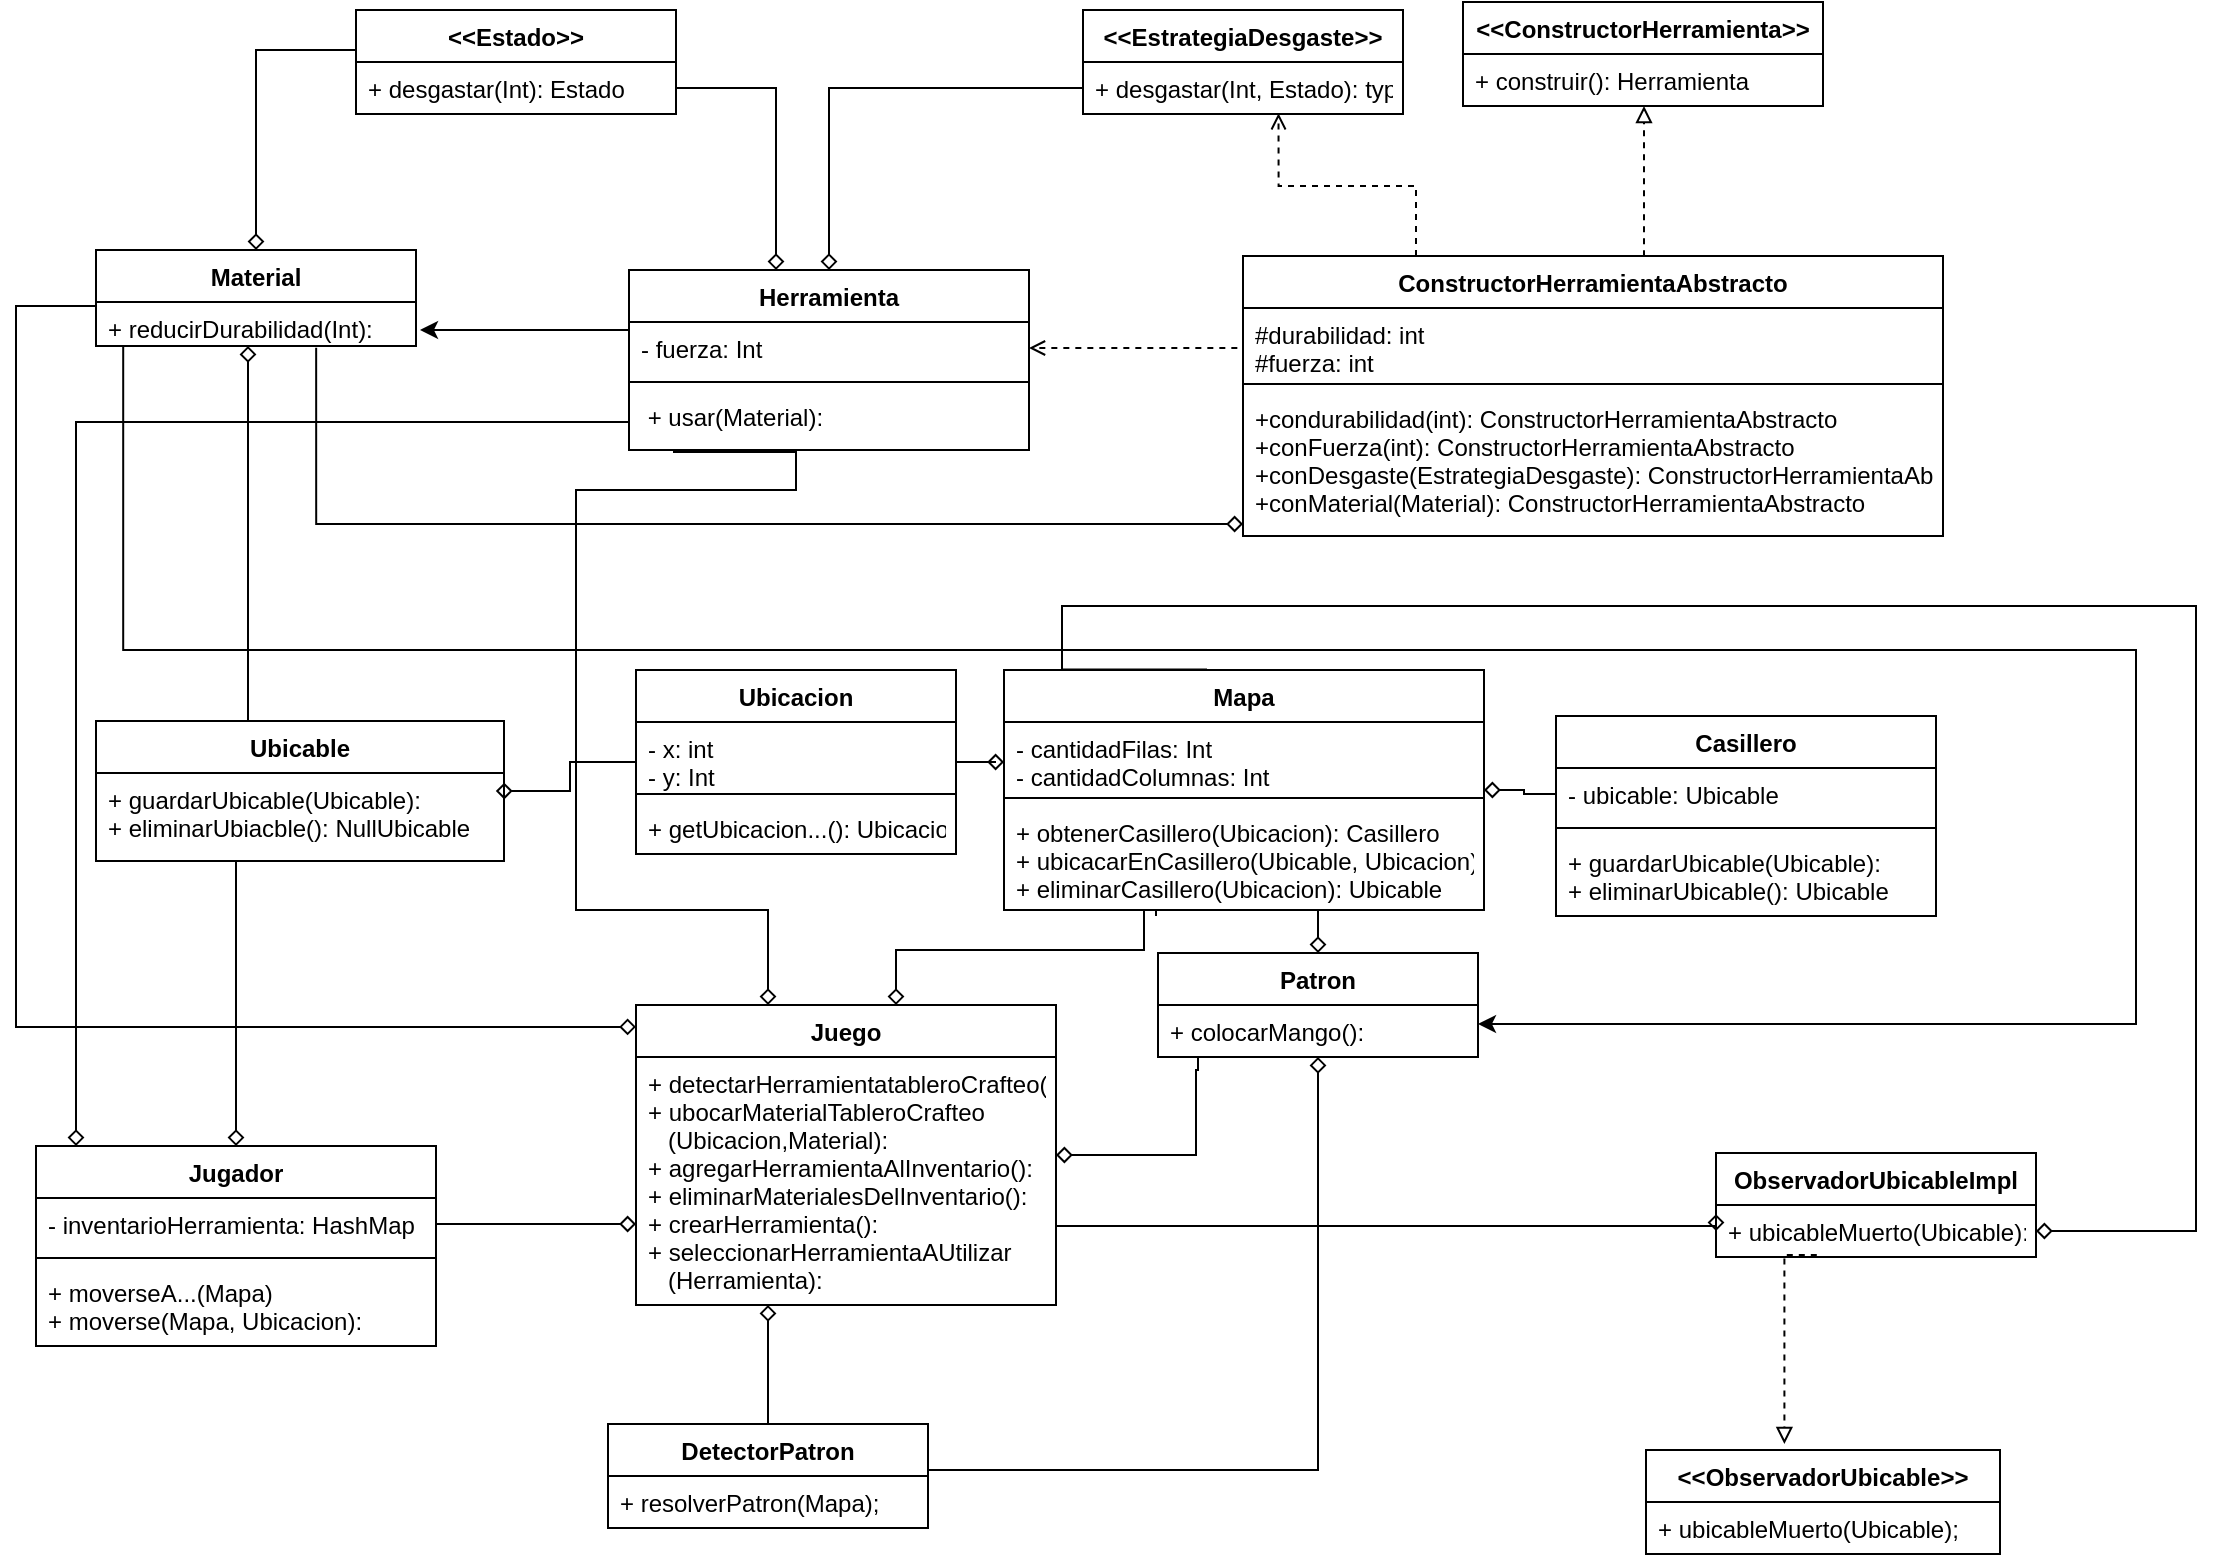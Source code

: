 <mxfile version="10.8.9" type="github"><diagram id="x8aThbRtibZQAAcUpVlU" name="PÃ¡gina-1"><mxGraphModel dx="800" dy="450" grid="1" gridSize="10" guides="1" tooltips="1" connect="1" arrows="1" fold="1" page="1" pageScale="1" pageWidth="1169" pageHeight="827" math="0" shadow="0"><root><mxCell id="0"/><mxCell id="1" parent="0"/><mxCell id="Gyk1x-fiqYjimLR4F-0H-37" style="edgeStyle=orthogonalEdgeStyle;rounded=0;orthogonalLoop=1;jettySize=auto;html=1;startArrow=diamond;startFill=0;endArrow=none;endFill=0;" parent="1" source="Gyk1x-fiqYjimLR4F-0H-1" target="Gyk1x-fiqYjimLR4F-0H-16" edge="1"><mxGeometry relative="1" as="geometry"><Array as="points"><mxPoint x="410" y="69"/></Array></mxGeometry></mxCell><mxCell id="Gyk1x-fiqYjimLR4F-0H-39" style="edgeStyle=orthogonalEdgeStyle;rounded=0;orthogonalLoop=1;jettySize=auto;html=1;startArrow=none;startFill=0;endArrow=classic;endFill=1;" parent="1" source="Gyk1x-fiqYjimLR4F-0H-1" edge="1"><mxGeometry relative="1" as="geometry"><mxPoint x="232" y="190" as="targetPoint"/><Array as="points"><mxPoint x="232" y="190"/></Array></mxGeometry></mxCell><mxCell id="Gyk1x-fiqYjimLR4F-0H-40" style="edgeStyle=orthogonalEdgeStyle;rounded=0;orthogonalLoop=1;jettySize=auto;html=1;entryX=0;entryY=0.5;entryDx=0;entryDy=0;startArrow=diamond;startFill=0;endArrow=none;endFill=0;" parent="1" source="Gyk1x-fiqYjimLR4F-0H-1" target="Gyk1x-fiqYjimLR4F-0H-20" edge="1"><mxGeometry relative="1" as="geometry"><Array as="points"><mxPoint x="437" y="69"/></Array></mxGeometry></mxCell><mxCell id="Gyk1x-fiqYjimLR4F-0H-1" value="Herramienta" style="swimlane;fontStyle=1;align=center;verticalAlign=top;childLayout=stackLayout;horizontal=1;startSize=26;horizontalStack=0;resizeParent=1;resizeParentMax=0;resizeLast=0;collapsible=1;marginBottom=0;" parent="1" vertex="1"><mxGeometry x="336.5" y="160" width="200" height="90" as="geometry"/></mxCell><mxCell id="Gyk1x-fiqYjimLR4F-0H-2" value="- fuerza: Int" style="text;strokeColor=none;fillColor=none;align=left;verticalAlign=top;spacingLeft=4;spacingRight=4;overflow=hidden;rotatable=0;points=[[0,0.5],[1,0.5]];portConstraint=eastwest;" parent="Gyk1x-fiqYjimLR4F-0H-1" vertex="1"><mxGeometry y="26" width="200" height="26" as="geometry"/></mxCell><mxCell id="Gyk1x-fiqYjimLR4F-0H-3" value="" style="line;strokeWidth=1;fillColor=none;align=left;verticalAlign=middle;spacingTop=-1;spacingLeft=3;spacingRight=3;rotatable=0;labelPosition=right;points=[];portConstraint=eastwest;" parent="Gyk1x-fiqYjimLR4F-0H-1" vertex="1"><mxGeometry y="52" width="200" height="8" as="geometry"/></mxCell><mxCell id="Gyk1x-fiqYjimLR4F-0H-4" value=" + usar(Material):&#10;" style="text;strokeColor=none;fillColor=none;align=left;verticalAlign=top;spacingLeft=4;spacingRight=4;overflow=hidden;rotatable=0;points=[[0,0.5],[1,0.5]];portConstraint=eastwest;" parent="Gyk1x-fiqYjimLR4F-0H-1" vertex="1"><mxGeometry y="60" width="200" height="30" as="geometry"/></mxCell><mxCell id="Gyk1x-fiqYjimLR4F-0H-36" style="edgeStyle=orthogonalEdgeStyle;rounded=0;orthogonalLoop=1;jettySize=auto;html=1;entryX=0;entryY=0.385;entryDx=0;entryDy=0;entryPerimeter=0;endArrow=none;endFill=0;startArrow=diamond;startFill=0;" parent="1" source="Gyk1x-fiqYjimLR4F-0H-9" target="Gyk1x-fiqYjimLR4F-0H-13" edge="1"><mxGeometry relative="1" as="geometry"/></mxCell><mxCell id="Gyk1x-fiqYjimLR4F-0H-97" style="edgeStyle=orthogonalEdgeStyle;rounded=0;orthogonalLoop=1;jettySize=auto;html=1;entryX=0.5;entryY=0;entryDx=0;entryDy=0;startArrow=diamond;startFill=0;endArrow=none;endFill=0;" parent="1" source="Gyk1x-fiqYjimLR4F-0H-9" target="Gyk1x-fiqYjimLR4F-0H-69" edge="1"><mxGeometry relative="1" as="geometry"><Array as="points"><mxPoint x="146" y="240"/><mxPoint x="146" y="240"/></Array></mxGeometry></mxCell><mxCell id="Gyk1x-fiqYjimLR4F-0H-125" style="edgeStyle=orthogonalEdgeStyle;rounded=0;orthogonalLoop=1;jettySize=auto;html=1;startArrow=none;startFill=0;endArrow=diamond;endFill=0;entryX=0;entryY=0.073;entryDx=0;entryDy=0;entryPerimeter=0;" parent="1" source="Gyk1x-fiqYjimLR4F-0H-9" target="Gyk1x-fiqYjimLR4F-0H-49" edge="1"><mxGeometry relative="1" as="geometry"><mxPoint x="290" y="539" as="targetPoint"/><Array as="points"><mxPoint x="30" y="178"/><mxPoint x="30" y="538"/></Array></mxGeometry></mxCell><mxCell id="Gyk1x-fiqYjimLR4F-0H-9" value="Material" style="swimlane;fontStyle=1;align=center;verticalAlign=top;childLayout=stackLayout;horizontal=1;startSize=26;horizontalStack=0;resizeParent=1;resizeParentMax=0;resizeLast=0;collapsible=1;marginBottom=0;" parent="1" vertex="1"><mxGeometry x="70" y="150" width="160" height="48" as="geometry"/></mxCell><mxCell id="Gyk1x-fiqYjimLR4F-0H-12" value="+ reducirDurabilidad(Int): " style="text;strokeColor=none;fillColor=none;align=left;verticalAlign=top;spacingLeft=4;spacingRight=4;overflow=hidden;rotatable=0;points=[[0,0.5],[1,0.5]];portConstraint=eastwest;" parent="Gyk1x-fiqYjimLR4F-0H-9" vertex="1"><mxGeometry y="26" width="160" height="22" as="geometry"/></mxCell><mxCell id="Gyk1x-fiqYjimLR4F-0H-13" value="&lt;&lt;Estado&gt;&gt;" style="swimlane;fontStyle=1;align=center;verticalAlign=top;childLayout=stackLayout;horizontal=1;startSize=26;horizontalStack=0;resizeParent=1;resizeParentMax=0;resizeLast=0;collapsible=1;marginBottom=0;" parent="1" vertex="1"><mxGeometry x="200" y="30" width="160" height="52" as="geometry"/></mxCell><mxCell id="Gyk1x-fiqYjimLR4F-0H-16" value="+ desgastar(Int): Estado" style="text;strokeColor=none;fillColor=none;align=left;verticalAlign=top;spacingLeft=4;spacingRight=4;overflow=hidden;rotatable=0;points=[[0,0.5],[1,0.5]];portConstraint=eastwest;" parent="Gyk1x-fiqYjimLR4F-0H-13" vertex="1"><mxGeometry y="26" width="160" height="26" as="geometry"/></mxCell><mxCell id="Gyk1x-fiqYjimLR4F-0H-17" value="&lt;&lt;EstrategiaDesgaste&gt;&gt;" style="swimlane;fontStyle=1;align=center;verticalAlign=top;childLayout=stackLayout;horizontal=1;startSize=26;horizontalStack=0;resizeParent=1;resizeParentMax=0;resizeLast=0;collapsible=1;marginBottom=0;" parent="1" vertex="1"><mxGeometry x="563.5" y="30" width="160" height="52" as="geometry"/></mxCell><mxCell id="Gyk1x-fiqYjimLR4F-0H-20" value="+ desgastar(Int, Estado): type" style="text;strokeColor=none;fillColor=none;align=left;verticalAlign=top;spacingLeft=4;spacingRight=4;overflow=hidden;rotatable=0;points=[[0,0.5],[1,0.5]];portConstraint=eastwest;" parent="Gyk1x-fiqYjimLR4F-0H-17" vertex="1"><mxGeometry y="26" width="160" height="26" as="geometry"/></mxCell><mxCell id="Gyk1x-fiqYjimLR4F-0H-38" style="edgeStyle=orthogonalEdgeStyle;rounded=0;orthogonalLoop=1;jettySize=auto;html=1;dashed=1;endArrow=block;endFill=0;" parent="1" target="Gyk1x-fiqYjimLR4F-0H-33" edge="1"><mxGeometry relative="1" as="geometry"><mxPoint x="733.833" y="157" as="sourcePoint"/><Array as="points"><mxPoint x="844" y="157"/></Array></mxGeometry></mxCell><mxCell id="Gyk1x-fiqYjimLR4F-0H-41" style="edgeStyle=orthogonalEdgeStyle;rounded=0;orthogonalLoop=1;jettySize=auto;html=1;startArrow=none;startFill=0;endArrow=open;endFill=0;dashed=1;" parent="1" target="Gyk1x-fiqYjimLR4F-0H-2" edge="1"><mxGeometry relative="1" as="geometry"><mxPoint x="643.5" y="195.833" as="sourcePoint"/><mxPoint x="609.667" y="195.833" as="targetPoint"/><Array as="points"><mxPoint x="644" y="199"/></Array></mxGeometry></mxCell><mxCell id="Gyk1x-fiqYjimLR4F-0H-30" value="&lt;&lt;ConstructorHerramienta&gt;&gt;" style="swimlane;fontStyle=1;align=center;verticalAlign=top;childLayout=stackLayout;horizontal=1;startSize=26;horizontalStack=0;resizeParent=1;resizeParentMax=0;resizeLast=0;collapsible=1;marginBottom=0;" parent="1" vertex="1"><mxGeometry x="753.5" y="26" width="180" height="52" as="geometry"/></mxCell><mxCell id="Gyk1x-fiqYjimLR4F-0H-33" value="+ construir(): Herramienta" style="text;strokeColor=none;fillColor=none;align=left;verticalAlign=top;spacingLeft=4;spacingRight=4;overflow=hidden;rotatable=0;points=[[0,0.5],[1,0.5]];portConstraint=eastwest;" parent="Gyk1x-fiqYjimLR4F-0H-30" vertex="1"><mxGeometry y="26" width="180" height="26" as="geometry"/></mxCell><mxCell id="Gyk1x-fiqYjimLR4F-0H-47" style="edgeStyle=orthogonalEdgeStyle;rounded=0;orthogonalLoop=1;jettySize=auto;html=1;entryX=0.611;entryY=0.987;entryDx=0;entryDy=0;entryPerimeter=0;dashed=1;startArrow=none;startFill=0;endArrow=open;endFill=0;" parent="1" source="Gyk1x-fiqYjimLR4F-0H-43" target="Gyk1x-fiqYjimLR4F-0H-20" edge="1"><mxGeometry relative="1" as="geometry"><Array as="points"><mxPoint x="730" y="118"/><mxPoint x="661" y="118"/></Array></mxGeometry></mxCell><mxCell id="Gyk1x-fiqYjimLR4F-0H-43" value="ConstructorHerramientaAbstracto" style="swimlane;fontStyle=1;align=center;verticalAlign=top;childLayout=stackLayout;horizontal=1;startSize=26;horizontalStack=0;resizeParent=1;resizeParentMax=0;resizeLast=0;collapsible=1;marginBottom=0;" parent="1" vertex="1"><mxGeometry x="643.5" y="153" width="350" height="140" as="geometry"/></mxCell><mxCell id="Gyk1x-fiqYjimLR4F-0H-44" value="#durabilidad: int&#10;#fuerza: int&#10;&#10;" style="text;strokeColor=none;fillColor=none;align=left;verticalAlign=top;spacingLeft=4;spacingRight=4;overflow=hidden;rotatable=0;points=[[0,0.5],[1,0.5]];portConstraint=eastwest;" parent="Gyk1x-fiqYjimLR4F-0H-43" vertex="1"><mxGeometry y="26" width="350" height="34" as="geometry"/></mxCell><mxCell id="Gyk1x-fiqYjimLR4F-0H-45" value="" style="line;strokeWidth=1;fillColor=none;align=left;verticalAlign=middle;spacingTop=-1;spacingLeft=3;spacingRight=3;rotatable=0;labelPosition=right;points=[];portConstraint=eastwest;" parent="Gyk1x-fiqYjimLR4F-0H-43" vertex="1"><mxGeometry y="60" width="350" height="8" as="geometry"/></mxCell><mxCell id="Gyk1x-fiqYjimLR4F-0H-46" value="+condurabilidad(int): ConstructorHerramientaAbstracto&#10;+conFuerza(int): ConstructorHerramientaAbstracto&#10;+conDesgaste(EstrategiaDesgaste): ConstructorHerramientaAbstracto&#10;+conMaterial(Material): ConstructorHerramientaAbstracto" style="text;strokeColor=none;fillColor=none;align=left;verticalAlign=top;spacingLeft=4;spacingRight=4;overflow=hidden;rotatable=0;points=[[0,0.5],[1,0.5]];portConstraint=eastwest;" parent="Gyk1x-fiqYjimLR4F-0H-43" vertex="1"><mxGeometry y="68" width="350" height="72" as="geometry"/></mxCell><mxCell id="Gyk1x-fiqYjimLR4F-0H-48" style="edgeStyle=orthogonalEdgeStyle;rounded=0;orthogonalLoop=1;jettySize=auto;html=1;entryX=0.688;entryY=1.038;entryDx=0;entryDy=0;entryPerimeter=0;startArrow=diamond;startFill=0;endArrow=none;endFill=0;" parent="1" source="Gyk1x-fiqYjimLR4F-0H-46" target="Gyk1x-fiqYjimLR4F-0H-12" edge="1"><mxGeometry relative="1" as="geometry"><Array as="points"><mxPoint x="180" y="287"/></Array></mxGeometry></mxCell><mxCell id="Gyk1x-fiqYjimLR4F-0H-91" style="edgeStyle=orthogonalEdgeStyle;rounded=0;orthogonalLoop=1;jettySize=auto;html=1;startArrow=diamond;startFill=0;endArrow=none;endFill=0;" parent="1" source="Gyk1x-fiqYjimLR4F-0H-49" edge="1"><mxGeometry relative="1" as="geometry"><mxPoint x="600" y="483" as="targetPoint"/><Array as="points"><mxPoint x="470" y="500"/><mxPoint x="594" y="500"/><mxPoint x="594" y="480"/><mxPoint x="600" y="480"/></Array></mxGeometry></mxCell><mxCell id="Gyk1x-fiqYjimLR4F-0H-92" style="edgeStyle=orthogonalEdgeStyle;rounded=0;orthogonalLoop=1;jettySize=auto;html=1;entryX=1;entryY=0.5;entryDx=0;entryDy=0;startArrow=diamond;startFill=0;endArrow=none;endFill=0;" parent="1" source="Gyk1x-fiqYjimLR4F-0H-49" target="Gyk1x-fiqYjimLR4F-0H-58" edge="1"><mxGeometry relative="1" as="geometry"><Array as="points"><mxPoint x="310" y="637"/><mxPoint x="310" y="637"/></Array></mxGeometry></mxCell><mxCell id="Gyk1x-fiqYjimLR4F-0H-93" style="edgeStyle=orthogonalEdgeStyle;rounded=0;orthogonalLoop=1;jettySize=auto;html=1;startArrow=diamond;startFill=0;endArrow=none;endFill=0;entryX=0.5;entryY=0;entryDx=0;entryDy=0;" parent="1" source="Gyk1x-fiqYjimLR4F-0H-49" target="Gyk1x-fiqYjimLR4F-0H-65" edge="1"><mxGeometry relative="1" as="geometry"><mxPoint x="406" y="640.5" as="targetPoint"/><Array as="points"><mxPoint x="406.5" y="653.5"/><mxPoint x="406.5" y="653.5"/></Array></mxGeometry></mxCell><mxCell id="Gyk1x-fiqYjimLR4F-0H-94" style="edgeStyle=orthogonalEdgeStyle;rounded=0;orthogonalLoop=1;jettySize=auto;html=1;startArrow=diamond;startFill=0;endArrow=none;endFill=0;entryX=0.125;entryY=0.981;entryDx=0;entryDy=0;entryPerimeter=0;" parent="1" source="Gyk1x-fiqYjimLR4F-0H-49" target="Gyk1x-fiqYjimLR4F-0H-64" edge="1"><mxGeometry relative="1" as="geometry"><mxPoint x="621" y="560" as="targetPoint"/><Array as="points"><mxPoint x="620" y="603"/><mxPoint x="620" y="560"/><mxPoint x="621" y="560"/></Array></mxGeometry></mxCell><mxCell id="Gyk1x-fiqYjimLR4F-0H-123" style="edgeStyle=orthogonalEdgeStyle;rounded=0;orthogonalLoop=1;jettySize=auto;html=1;startArrow=diamond;startFill=0;endArrow=none;endFill=0;entryX=0.11;entryY=1.033;entryDx=0;entryDy=0;entryPerimeter=0;" parent="1" source="Gyk1x-fiqYjimLR4F-0H-49" target="Gyk1x-fiqYjimLR4F-0H-4" edge="1"><mxGeometry relative="1" as="geometry"><mxPoint x="290" y="260" as="targetPoint"/><Array as="points"><mxPoint x="406" y="480"/><mxPoint x="310" y="480"/><mxPoint x="310" y="270"/><mxPoint x="420" y="270"/><mxPoint x="420" y="251"/></Array></mxGeometry></mxCell><mxCell id="Gyk1x-fiqYjimLR4F-0H-49" value="Juego" style="swimlane;fontStyle=1;align=center;verticalAlign=top;childLayout=stackLayout;horizontal=1;startSize=26;horizontalStack=0;resizeParent=1;resizeParentMax=0;resizeLast=0;collapsible=1;marginBottom=0;" parent="1" vertex="1"><mxGeometry x="340" y="527.5" width="210" height="150" as="geometry"/></mxCell><mxCell id="Gyk1x-fiqYjimLR4F-0H-52" value="+ detectarHerramientatableroCrafteo():&#10;+ ubocarMaterialTableroCrafteo&#10;   (Ubicacion,Material):&#10;+ agregarHerramientaAlInventario():&#10;+ eliminarMaterialesDelInventario():&#10;+ crearHerramienta():&#10;+ seleccionarHerramientaAUtilizar&#10;   (Herramienta):&#10;" style="text;strokeColor=none;fillColor=none;align=left;verticalAlign=top;spacingLeft=4;spacingRight=4;overflow=hidden;rotatable=0;points=[[0,0.5],[1,0.5]];portConstraint=eastwest;" parent="Gyk1x-fiqYjimLR4F-0H-49" vertex="1"><mxGeometry y="26" width="210" height="124" as="geometry"/></mxCell><mxCell id="Gyk1x-fiqYjimLR4F-0H-95" style="edgeStyle=orthogonalEdgeStyle;rounded=0;orthogonalLoop=1;jettySize=auto;html=1;entryX=0;entryY=0.5;entryDx=0;entryDy=0;startArrow=diamond;startFill=0;endArrow=none;endFill=0;" parent="1" source="Gyk1x-fiqYjimLR4F-0H-53" target="Gyk1x-fiqYjimLR4F-0H-86" edge="1"><mxGeometry relative="1" as="geometry"/></mxCell><mxCell id="Gyk1x-fiqYjimLR4F-0H-53" value="Mapa" style="swimlane;fontStyle=1;align=center;verticalAlign=top;childLayout=stackLayout;horizontal=1;startSize=26;horizontalStack=0;resizeParent=1;resizeParentMax=0;resizeLast=0;collapsible=1;marginBottom=0;" parent="1" vertex="1"><mxGeometry x="524" y="360" width="240" height="120" as="geometry"/></mxCell><mxCell id="Gyk1x-fiqYjimLR4F-0H-54" value="- cantidadFilas: Int&#10;- cantidadColumnas: Int &#10;" style="text;strokeColor=none;fillColor=none;align=left;verticalAlign=top;spacingLeft=4;spacingRight=4;overflow=hidden;rotatable=0;points=[[0,0.5],[1,0.5]];portConstraint=eastwest;" parent="Gyk1x-fiqYjimLR4F-0H-53" vertex="1"><mxGeometry y="26" width="240" height="34" as="geometry"/></mxCell><mxCell id="Gyk1x-fiqYjimLR4F-0H-55" value="" style="line;strokeWidth=1;fillColor=none;align=left;verticalAlign=middle;spacingTop=-1;spacingLeft=3;spacingRight=3;rotatable=0;labelPosition=right;points=[];portConstraint=eastwest;" parent="Gyk1x-fiqYjimLR4F-0H-53" vertex="1"><mxGeometry y="60" width="240" height="8" as="geometry"/></mxCell><mxCell id="Gyk1x-fiqYjimLR4F-0H-56" value="+ obtenerCasillero(Ubicacion): Casillero&#10;+ ubicacarEnCasillero(Ubicable, Ubicacion) &#10;+ eliminarCasillero(Ubicacion): Ubicable&#10;" style="text;strokeColor=none;fillColor=none;align=left;verticalAlign=top;spacingLeft=4;spacingRight=4;overflow=hidden;rotatable=0;points=[[0,0.5],[1,0.5]];portConstraint=eastwest;" parent="Gyk1x-fiqYjimLR4F-0H-53" vertex="1"><mxGeometry y="68" width="240" height="52" as="geometry"/></mxCell><mxCell id="Gyk1x-fiqYjimLR4F-0H-89" style="edgeStyle=orthogonalEdgeStyle;rounded=0;orthogonalLoop=1;jettySize=auto;html=1;startArrow=diamond;startFill=0;endArrow=none;endFill=0;entryX=0.475;entryY=1;entryDx=0;entryDy=0;entryPerimeter=0;" parent="1" source="Gyk1x-fiqYjimLR4F-0H-57" target="Gyk1x-fiqYjimLR4F-0H-72" edge="1"><mxGeometry relative="1" as="geometry"><mxPoint x="223" y="447.5" as="targetPoint"/><Array as="points"><mxPoint x="140" y="456"/></Array></mxGeometry></mxCell><mxCell id="Gyk1x-fiqYjimLR4F-0H-124" style="edgeStyle=orthogonalEdgeStyle;rounded=0;orthogonalLoop=1;jettySize=auto;html=1;startArrow=diamond;startFill=0;endArrow=none;endFill=0;" parent="1" source="Gyk1x-fiqYjimLR4F-0H-57" target="Gyk1x-fiqYjimLR4F-0H-4" edge="1"><mxGeometry relative="1" as="geometry"><Array as="points"><mxPoint x="60" y="236"/></Array></mxGeometry></mxCell><mxCell id="Gyk1x-fiqYjimLR4F-0H-57" value="Jugador" style="swimlane;fontStyle=1;align=center;verticalAlign=top;childLayout=stackLayout;horizontal=1;startSize=26;horizontalStack=0;resizeParent=1;resizeParentMax=0;resizeLast=0;collapsible=1;marginBottom=0;" parent="1" vertex="1"><mxGeometry x="40" y="598" width="200" height="100" as="geometry"/></mxCell><mxCell id="Gyk1x-fiqYjimLR4F-0H-58" value="- inventarioHerramienta: HashMap" style="text;strokeColor=none;fillColor=none;align=left;verticalAlign=top;spacingLeft=4;spacingRight=4;overflow=hidden;rotatable=0;points=[[0,0.5],[1,0.5]];portConstraint=eastwest;" parent="Gyk1x-fiqYjimLR4F-0H-57" vertex="1"><mxGeometry y="26" width="200" height="26" as="geometry"/></mxCell><mxCell id="Gyk1x-fiqYjimLR4F-0H-59" value="" style="line;strokeWidth=1;fillColor=none;align=left;verticalAlign=middle;spacingTop=-1;spacingLeft=3;spacingRight=3;rotatable=0;labelPosition=right;points=[];portConstraint=eastwest;" parent="Gyk1x-fiqYjimLR4F-0H-57" vertex="1"><mxGeometry y="52" width="200" height="8" as="geometry"/></mxCell><mxCell id="Gyk1x-fiqYjimLR4F-0H-60" value="+ moverseA...(Mapa)&#10;+ moverse(Mapa, Ubicacion): &#10;" style="text;strokeColor=none;fillColor=none;align=left;verticalAlign=top;spacingLeft=4;spacingRight=4;overflow=hidden;rotatable=0;points=[[0,0.5],[1,0.5]];portConstraint=eastwest;" parent="Gyk1x-fiqYjimLR4F-0H-57" vertex="1"><mxGeometry y="60" width="200" height="40" as="geometry"/></mxCell><mxCell id="Gyk1x-fiqYjimLR4F-0H-99" style="edgeStyle=orthogonalEdgeStyle;rounded=0;orthogonalLoop=1;jettySize=auto;html=1;startArrow=diamond;startFill=0;endArrow=none;endFill=0;entryX=1;entryY=0.25;entryDx=0;entryDy=0;" parent="1" source="Gyk1x-fiqYjimLR4F-0H-61" edge="1" target="Gyk1x-fiqYjimLR4F-0H-65"><mxGeometry relative="1" as="geometry"><mxPoint x="486" y="730" as="targetPoint"/><Array as="points"><mxPoint x="681" y="760"/><mxPoint x="486" y="760"/></Array></mxGeometry></mxCell><mxCell id="Gyk1x-fiqYjimLR4F-0H-100" style="edgeStyle=orthogonalEdgeStyle;rounded=0;orthogonalLoop=1;jettySize=auto;html=1;startArrow=diamond;startFill=0;endArrow=none;endFill=0;" parent="1" source="Gyk1x-fiqYjimLR4F-0H-61" target="Gyk1x-fiqYjimLR4F-0H-56" edge="1"><mxGeometry relative="1" as="geometry"><Array as="points"><mxPoint x="600" y="477.5"/><mxPoint x="590" y="477.5"/></Array></mxGeometry></mxCell><mxCell id="Gyk1x-fiqYjimLR4F-0H-101" style="edgeStyle=orthogonalEdgeStyle;rounded=0;orthogonalLoop=1;jettySize=auto;html=1;entryX=0.085;entryY=1;entryDx=0;entryDy=0;entryPerimeter=0;startArrow=classic;startFill=1;endArrow=none;endFill=0;" parent="1" source="Gyk1x-fiqYjimLR4F-0H-61" target="Gyk1x-fiqYjimLR4F-0H-12" edge="1"><mxGeometry relative="1" as="geometry"><Array as="points"><mxPoint x="1090" y="537"/><mxPoint x="1090" y="350"/><mxPoint x="84" y="350"/></Array></mxGeometry></mxCell><mxCell id="Gyk1x-fiqYjimLR4F-0H-61" value="Patron" style="swimlane;fontStyle=1;align=center;verticalAlign=top;childLayout=stackLayout;horizontal=1;startSize=26;horizontalStack=0;resizeParent=1;resizeParentMax=0;resizeLast=0;collapsible=1;marginBottom=0;" parent="1" vertex="1"><mxGeometry x="601" y="501.5" width="160" height="52" as="geometry"/></mxCell><mxCell id="Gyk1x-fiqYjimLR4F-0H-64" value="+ colocarMango():" style="text;strokeColor=none;fillColor=none;align=left;verticalAlign=top;spacingLeft=4;spacingRight=4;overflow=hidden;rotatable=0;points=[[0,0.5],[1,0.5]];portConstraint=eastwest;" parent="Gyk1x-fiqYjimLR4F-0H-61" vertex="1"><mxGeometry y="26" width="160" height="26" as="geometry"/></mxCell><mxCell id="Gyk1x-fiqYjimLR4F-0H-65" value="DetectorPatron" style="swimlane;fontStyle=1;align=center;verticalAlign=top;childLayout=stackLayout;horizontal=1;startSize=26;horizontalStack=0;resizeParent=1;resizeParentMax=0;resizeLast=0;collapsible=1;marginBottom=0;" parent="1" vertex="1"><mxGeometry x="326" y="737" width="160" height="52" as="geometry"/></mxCell><mxCell id="Gyk1x-fiqYjimLR4F-0H-68" value="+ resolverPatron(Mapa);" style="text;strokeColor=none;fillColor=none;align=left;verticalAlign=top;spacingLeft=4;spacingRight=4;overflow=hidden;rotatable=0;points=[[0,0.5],[1,0.5]];portConstraint=eastwest;" parent="Gyk1x-fiqYjimLR4F-0H-65" vertex="1"><mxGeometry y="26" width="160" height="26" as="geometry"/></mxCell><mxCell id="Gyk1x-fiqYjimLR4F-0H-69" value="Ubicable" style="swimlane;fontStyle=1;align=center;verticalAlign=top;childLayout=stackLayout;horizontal=1;startSize=26;horizontalStack=0;resizeParent=1;resizeParentMax=0;resizeLast=0;collapsible=1;marginBottom=0;" parent="1" vertex="1"><mxGeometry x="70" y="385.5" width="204" height="70" as="geometry"/></mxCell><mxCell id="Gyk1x-fiqYjimLR4F-0H-72" value="+ guardarUbicable(Ubicable):&#10;+ eliminarUbiacble(): NullUbicable&#10;" style="text;strokeColor=none;fillColor=none;align=left;verticalAlign=top;spacingLeft=4;spacingRight=4;overflow=hidden;rotatable=0;points=[[0,0.5],[1,0.5]];portConstraint=eastwest;" parent="Gyk1x-fiqYjimLR4F-0H-69" vertex="1"><mxGeometry y="26" width="204" height="44" as="geometry"/></mxCell><mxCell id="Gyk1x-fiqYjimLR4F-0H-102" style="edgeStyle=orthogonalEdgeStyle;rounded=0;orthogonalLoop=1;jettySize=auto;html=1;entryX=0.423;entryY=-0.002;entryDx=0;entryDy=0;entryPerimeter=0;startArrow=diamond;startFill=0;endArrow=none;endFill=0;" parent="1" source="Gyk1x-fiqYjimLR4F-0H-113" target="Gyk1x-fiqYjimLR4F-0H-53" edge="1"><mxGeometry relative="1" as="geometry"><mxPoint x="744" y="697.5" as="sourcePoint"/><Array as="points"><mxPoint x="1120" y="641"/><mxPoint x="1120" y="328"/><mxPoint x="553" y="328"/><mxPoint x="553" y="360"/></Array></mxGeometry></mxCell><mxCell id="Gyk1x-fiqYjimLR4F-0H-109" style="edgeStyle=orthogonalEdgeStyle;rounded=0;orthogonalLoop=1;jettySize=auto;html=1;startArrow=diamond;startFill=0;endArrow=none;endFill=0;exitX=0;exitY=0.5;exitDx=0;exitDy=0;" parent="1" source="Gyk1x-fiqYjimLR4F-0H-113" target="Gyk1x-fiqYjimLR4F-0H-52" edge="1"><mxGeometry relative="1" as="geometry"><mxPoint x="370" y="597.5" as="targetPoint"/><mxPoint x="693.118" y="640.853" as="sourcePoint"/><Array as="points"><mxPoint x="880" y="638"/></Array></mxGeometry></mxCell><mxCell id="Gyk1x-fiqYjimLR4F-0H-81" value="&lt;&lt;ObservadorUbicable&gt;&gt;" style="swimlane;fontStyle=1;align=center;verticalAlign=top;childLayout=stackLayout;horizontal=1;startSize=26;horizontalStack=0;resizeParent=1;resizeParentMax=0;resizeLast=0;collapsible=1;marginBottom=0;" parent="1" vertex="1"><mxGeometry x="845" y="750" width="177" height="52" as="geometry"/></mxCell><mxCell id="Gyk1x-fiqYjimLR4F-0H-84" value="+ ubicableMuerto(Ubicable);" style="text;strokeColor=none;fillColor=none;align=left;verticalAlign=top;spacingLeft=4;spacingRight=4;overflow=hidden;rotatable=0;points=[[0,0.5],[1,0.5]];portConstraint=eastwest;" parent="Gyk1x-fiqYjimLR4F-0H-81" vertex="1"><mxGeometry y="26" width="177" height="26" as="geometry"/></mxCell><mxCell id="Gyk1x-fiqYjimLR4F-0H-85" value="Casillero" style="swimlane;fontStyle=1;align=center;verticalAlign=top;childLayout=stackLayout;horizontal=1;startSize=26;horizontalStack=0;resizeParent=1;resizeParentMax=0;resizeLast=0;collapsible=1;marginBottom=0;" parent="1" vertex="1"><mxGeometry x="800" y="383" width="190" height="100" as="geometry"/></mxCell><mxCell id="Gyk1x-fiqYjimLR4F-0H-86" value="- ubicable: Ubicable" style="text;strokeColor=none;fillColor=none;align=left;verticalAlign=top;spacingLeft=4;spacingRight=4;overflow=hidden;rotatable=0;points=[[0,0.5],[1,0.5]];portConstraint=eastwest;" parent="Gyk1x-fiqYjimLR4F-0H-85" vertex="1"><mxGeometry y="26" width="190" height="26" as="geometry"/></mxCell><mxCell id="Gyk1x-fiqYjimLR4F-0H-87" value="" style="line;strokeWidth=1;fillColor=none;align=left;verticalAlign=middle;spacingTop=-1;spacingLeft=3;spacingRight=3;rotatable=0;labelPosition=right;points=[];portConstraint=eastwest;" parent="Gyk1x-fiqYjimLR4F-0H-85" vertex="1"><mxGeometry y="52" width="190" height="8" as="geometry"/></mxCell><mxCell id="Gyk1x-fiqYjimLR4F-0H-88" value="+ guardarUbicable(Ubicable):&#10;+ eliminarUbicable(): Ubicable&#10;" style="text;strokeColor=none;fillColor=none;align=left;verticalAlign=top;spacingLeft=4;spacingRight=4;overflow=hidden;rotatable=0;points=[[0,0.5],[1,0.5]];portConstraint=eastwest;" parent="Gyk1x-fiqYjimLR4F-0H-85" vertex="1"><mxGeometry y="60" width="190" height="40" as="geometry"/></mxCell><mxCell id="Gyk1x-fiqYjimLR4F-0H-110" value="ObservadorUbicableImpl" style="swimlane;fontStyle=1;align=center;verticalAlign=top;childLayout=stackLayout;horizontal=1;startSize=26;horizontalStack=0;resizeParent=1;resizeParentMax=0;resizeLast=0;collapsible=1;marginBottom=0;" parent="1" vertex="1"><mxGeometry x="880" y="601.5" width="160" height="52" as="geometry"/></mxCell><mxCell id="Gyk1x-fiqYjimLR4F-0H-113" value="+ ubicableMuerto(Ubicable):" style="text;strokeColor=none;fillColor=none;align=left;verticalAlign=top;spacingLeft=4;spacingRight=4;overflow=hidden;rotatable=0;points=[[0,0.5],[1,0.5]];portConstraint=eastwest;" parent="Gyk1x-fiqYjimLR4F-0H-110" vertex="1"><mxGeometry y="26" width="160" height="26" as="geometry"/></mxCell><mxCell id="Gyk1x-fiqYjimLR4F-0H-114" style="edgeStyle=orthogonalEdgeStyle;rounded=0;orthogonalLoop=1;jettySize=auto;html=1;startArrow=none;startFill=0;endArrow=block;endFill=0;dashed=1;exitX=0.315;exitY=0.962;exitDx=0;exitDy=0;exitPerimeter=0;entryX=0.391;entryY=-0.058;entryDx=0;entryDy=0;entryPerimeter=0;" parent="1" source="Gyk1x-fiqYjimLR4F-0H-113" target="Gyk1x-fiqYjimLR4F-0H-81" edge="1"><mxGeometry relative="1" as="geometry"><mxPoint x="693.5" y="640.853" as="sourcePoint"/><mxPoint x="920" y="720" as="targetPoint"/><Array as="points"><mxPoint x="914" y="653"/></Array></mxGeometry></mxCell><mxCell id="Gyk1x-fiqYjimLR4F-0H-120" style="edgeStyle=orthogonalEdgeStyle;rounded=0;orthogonalLoop=1;jettySize=auto;html=1;startArrow=none;startFill=0;endArrow=diamond;endFill=0;" parent="1" source="Gyk1x-fiqYjimLR4F-0H-115" edge="1"><mxGeometry relative="1" as="geometry"><mxPoint x="524" y="406" as="targetPoint"/></mxGeometry></mxCell><mxCell id="Gyk1x-fiqYjimLR4F-0H-122" style="edgeStyle=orthogonalEdgeStyle;rounded=0;orthogonalLoop=1;jettySize=auto;html=1;entryX=0.98;entryY=0.205;entryDx=0;entryDy=0;entryPerimeter=0;startArrow=none;startFill=0;endArrow=diamond;endFill=0;" parent="1" source="Gyk1x-fiqYjimLR4F-0H-115" target="Gyk1x-fiqYjimLR4F-0H-72" edge="1"><mxGeometry relative="1" as="geometry"/></mxCell><mxCell id="Gyk1x-fiqYjimLR4F-0H-115" value="Ubicacion" style="swimlane;fontStyle=1;align=center;verticalAlign=top;childLayout=stackLayout;horizontal=1;startSize=26;horizontalStack=0;resizeParent=1;resizeParentMax=0;resizeLast=0;collapsible=1;marginBottom=0;" parent="1" vertex="1"><mxGeometry x="340" y="360" width="160" height="92" as="geometry"/></mxCell><mxCell id="Gyk1x-fiqYjimLR4F-0H-116" value="- x: int&#10;- y: Int&#10;" style="text;strokeColor=none;fillColor=none;align=left;verticalAlign=top;spacingLeft=4;spacingRight=4;overflow=hidden;rotatable=0;points=[[0,0.5],[1,0.5]];portConstraint=eastwest;" parent="Gyk1x-fiqYjimLR4F-0H-115" vertex="1"><mxGeometry y="26" width="160" height="32" as="geometry"/></mxCell><mxCell id="Gyk1x-fiqYjimLR4F-0H-117" value="" style="line;strokeWidth=1;fillColor=none;align=left;verticalAlign=middle;spacingTop=-1;spacingLeft=3;spacingRight=3;rotatable=0;labelPosition=right;points=[];portConstraint=eastwest;" parent="Gyk1x-fiqYjimLR4F-0H-115" vertex="1"><mxGeometry y="58" width="160" height="8" as="geometry"/></mxCell><mxCell id="Gyk1x-fiqYjimLR4F-0H-118" value="+ getUbicacion...(): Ubicacion" style="text;strokeColor=none;fillColor=none;align=left;verticalAlign=top;spacingLeft=4;spacingRight=4;overflow=hidden;rotatable=0;points=[[0,0.5],[1,0.5]];portConstraint=eastwest;" parent="Gyk1x-fiqYjimLR4F-0H-115" vertex="1"><mxGeometry y="66" width="160" height="26" as="geometry"/></mxCell></root></mxGraphModel></diagram></mxfile>